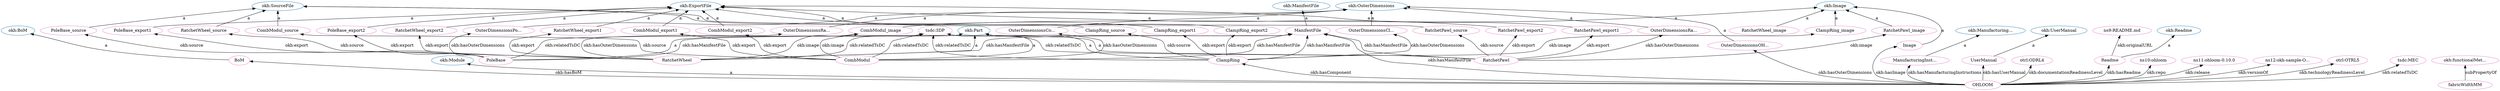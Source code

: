 digraph G {
  rankdir=BT
  node[height=.3]
"https://w3id.org/oseg/ont/okh#BoM" [fillcolor="#1f77b4" color="#1f77b4" label="okh:BoM"]
"https://w3id.org/oseg/ont/okh#OuterDimensions" [fillcolor="#1f77b4" color="#1f77b4" label="okh:OuterDimensions"]
"https://w3id.org/oseg/ont/okh#Image" [fillcolor="#1f77b4" color="#1f77b4" label="okh:Image"]
"https://w3id.org/oseg/ont/okh#Module" [fillcolor="#1f77b4" color="#1f77b4" label="okh:Module"]
"https://w3id.org/oseg/ont/okh#ManufacturingInstructions" [fillcolor="#1f77b4" color="#1f77b4" label="okh:Manufacturing..."]
"https://w3id.org/oseg/ont/okh#Part" [fillcolor="#1f77b4" color="#1f77b4" label="okh:Part"]
"https://w3id.org/oseg/ont/okh#SourceFile" [fillcolor="#1f77b4" color="#1f77b4" label="okh:SourceFile"]
"https://w3id.org/oseg/ont/okh#ExportFile" [fillcolor="#1f77b4" color="#1f77b4" label="okh:ExportFile"]
"https://w3id.org/oseg/ont/okh#UserManual" [fillcolor="#1f77b4" color="#1f77b4" label="okh:UserManual"]
"https://w3id.org/oseg/ont/okh#Readme" [fillcolor="#1f77b4" color="#1f77b4" label="okh:Readme"]
"https://w3id.org/oseg/ont/okh#ManifestFile" [fillcolor="#1f77b4" color="#1f77b4" label="okh:ManifestFile"]
"https://github.com/OPEN-NEXT/OKH-LOSH/raw/master/sample_data/okh-sample-OHLOOM.ttl#RatchetPawl_export1" [fillcolor="#e377c2" color="#e377c2" label="RatchetPawl_export1"]
"https://github.com/OPEN-NEXT/OKH-LOSH/raw/master/sample_data/okh-sample-OHLOOM.ttl#RatchetPawl_image" [fillcolor="#e377c2" color="#e377c2" label="RatchetPawl_image"]
"https://github.com/OPEN-NEXT/OKH-LOSH/raw/master/sample_data/okh-sample-OHLOOM.ttl#ClampRing_source" [fillcolor="#e377c2" color="#e377c2" label="ClampRing_source"]
"https://github.com/OPEN-NEXT/OKH-LOSH/raw/master/sample_data/okh-sample-OHLOOM.ttl#CombModul_export1" [fillcolor="#e377c2" color="#e377c2" label="CombModul_export1"]
"https://github.com/OPEN-NEXT/OKH-LOSH/raw/master/sample_data/okh-sample-OHLOOM.ttl#PoleBase_source" [fillcolor="#e377c2" color="#e377c2" label="PoleBase_source"]
"https://github.com/OPEN-NEXT/OKH-LOSH/raw/master/sample_data/okh-sample-OHLOOM.ttl#RatchetWheel" [fillcolor="#e377c2" color="#e377c2" label="RatchetWheel"]
"https://w3id.org/oseg/ont/tsdc/core#3DP" [fillcolor="#e377c2" color="#e377c2" label="tsdc:3DP"]
"https://github.com/OPEN-NEXT/OKH-LOSH/raw/master/sample_data/okh-sample-OHLOOM.ttl#PoleBase_export2" [fillcolor="#e377c2" color="#e377c2" label="PoleBase_export2"]
"https://github.com/OPEN-NEXT/OKH-LOSH/raw/master/sample_data/okh-sample-OHLOOM.ttl#ClampRing" [fillcolor="#e377c2" color="#e377c2" label="ClampRing"]
"https://github.com/OPEN-NEXT/OKH-LOSH/raw/master/sample_data/okh-sample-OHLOOM.ttl#ManifestFile" [fillcolor="#e377c2" color="#e377c2" label="ManifestFile"]
"https://github.com/OPEN-NEXT/OKH-LOSH/raw/master/sample_data/okh-sample-OHLOOM.ttl#RatchetPawl_export2" [fillcolor="#e377c2" color="#e377c2" label="RatchetPawl_export2"]
"https://github.com/OPEN-NEXT/OKH-LOSH/raw/master/sample_data/okh-sample-OHLOOM.ttl#OuterDimensionsOHLOOM" [fillcolor="#e377c2" color="#e377c2" label="OuterDimensionsOH..."]
"https://github.com/OPEN-NEXT/OKH-LOSH/raw/master/sample_data/okh-sample-OHLOOM.ttl#RatchetWheel_export1" [fillcolor="#e377c2" color="#e377c2" label="RatchetWheel_export1"]
"https://github.com/OPEN-NEXT/OKH-LOSH/raw/master/sample_data/okh-sample-OHLOOM.ttl#RatchetWheel_export2" [fillcolor="#e377c2" color="#e377c2" label="RatchetWheel_export2"]
"https://github.com/OPEN-NEXT/OKH-LOSH/raw/master/sample_data/okh-sample-OHLOOM.ttl#ManufacturingInstructions" [fillcolor="#e377c2" color="#e377c2" label="ManufacturingInst..."]
"https://github.com/OPEN-NEXT/OKH-LOSH/raw/master/sample_data/okh-sample-OHLOOM.ttl#PoleBase_export1" [fillcolor="#e377c2" color="#e377c2" label="PoleBase_export1"]
"https://github.com/OPEN-NEXT/OKH-LOSH/raw/master/sample_data/okh-sample-OHLOOM.ttl#CombModul" [fillcolor="#e377c2" color="#e377c2" label="CombModul"]
"https://github.com/OPEN-NEXT/OKH-LOSH/raw/master/sample_data/okh-sample-OHLOOM.ttl#RatchetWheel_image" [fillcolor="#e377c2" color="#e377c2" label="RatchetWheel_image"]
"https://github.com/OPEN-NEXT/OKH-LOSH/raw/master/sample_data/okh-sample-OHLOOM.ttl#fabricWidthMM" [fillcolor="#e377c2" color="#e377c2" label="fabricWidthMM"]
"https://github.com/OPEN-NEXT/OKH-LOSH/raw/master/sample_data/okh-sample-OHLOOM.ttl#UserManual" [fillcolor="#e377c2" color="#e377c2" label="UserManual"]
"https://github.com/OPEN-NEXT/OKH-LOSH/raw/master/sample_data/okh-sample-OHLOOM.ttl#CombModul_image" [fillcolor="#e377c2" color="#e377c2" label="CombModul_image"]
"https://w3id.org/oseg/ont/otrl#ODRL4" [fillcolor="#e377c2" color="#e377c2" label="otrl:ODRL4"]
"https://github.com/OPEN-NEXT/OKH-LOSH/raw/master/sample_data/okh-sample-OHLOOM.ttl#RatchetWheel_source" [fillcolor="#e377c2" color="#e377c2" label="RatchetWheel_source"]
"https://github.com/OPEN-NEXT/OKH-LOSH/raw/master/sample_data/okh-sample-OHLOOM.ttl#CombModul_export2" [fillcolor="#e377c2" color="#e377c2" label="CombModul_export2"]
"https://github.com/OPEN-NEXT/OKH-LOSH/raw/master/sample_data/okh-sample-OHLOOM.ttl#CombModul_source" [fillcolor="#e377c2" color="#e377c2" label="CombModul_source"]
"https://github.com/OPEN-NEXT/OKH-LOSH/raw/master/sample_data/okh-sample-OHLOOM.ttl#ClampRing_image" [fillcolor="#e377c2" color="#e377c2" label="ClampRing_image"]
"https://github.com/OPEN-NEXT/OKH-LOSH/raw/master/sample_data/okh-sample-OHLOOM.ttl#Readme" [fillcolor="#e377c2" color="#e377c2" label="Readme"]
"https://github.com/OPEN-NEXT/OKH-LOSH/raw/master/sample_data/okh-sample-OHLOOM.ttl#ClampRing_export1" [fillcolor="#e377c2" color="#e377c2" label="ClampRing_export1"]
"https://github.com/OPEN-NEXT/OKH-LOSH/raw/master/sample_data/okh-sample-OHLOOM.ttl#Image" [fillcolor="#e377c2" color="#e377c2" label="Image"]
"https://github.com/OPEN-NEXT/OKH-LOSH/raw/master/sample_data/okh-sample-OHLOOM.ttl#ClampRing_export2" [fillcolor="#e377c2" color="#e377c2" label="ClampRing_export2"]
"https://github.com/OPEN-NEXT/OKH-LOSH/raw/master/sample_data/okh-sample-OHLOOM.ttl#OuterDimensionsClampRing" [fillcolor="#e377c2" color="#e377c2" label="OuterDimensionsCl..."]
"https://gitlab.com/OSEGermany/ohloom/-/raw/master/README.md" [fillcolor="#e377c2" color="#e377c2" label="ns9:README.md"]
"https://github.com/OPEN-NEXT/OKH-LOSH/raw/master/sample_data/okh-sample-OHLOOM.ttl#PoleBase" [fillcolor="#e377c2" color="#e377c2" label="PoleBase"]
"https://github.com/OPEN-NEXT/OKH-LOSH/raw/master/sample_data/okh-sample-OHLOOM.ttl#OuterDimensionsPoleBase" [fillcolor="#e377c2" color="#e377c2" label="OuterDimensionsPo..."]
"https://github.com/OPEN-NEXT/OKH-LOSH/raw/master/sample_data/okh-sample-OHLOOM.ttl#OuterDimensionsRatchetPawl" [fillcolor="#e377c2" color="#e377c2" label="OuterDimensionsRa..."]
"https://gitlab.com/OSEGermany/ohloom" [fillcolor="#e377c2" color="#e377c2" label="ns10:ohloom"]
"https://gitlab.com/OSEGermany/ohloom/-/tags/ohloom-0.10.0" [fillcolor="#e377c2" color="#e377c2" label="ns11:ohloom-0.10.0"]
"https://github.com/OPEN-NEXT/OKH-LOSH/raw/master/sample_data/okh-sample-OHLOOM.ttl#OuterDimensionsRatchetWheel" [fillcolor="#e377c2" color="#e377c2" label="OuterDimensionsRa..."]
"https://github.com/OPEN-NEXT/OKH-LOSH/raw/master/sample_data/okh-sample-OHLOOM.ttl" [fillcolor="#e377c2" color="#e377c2" label="ns12:okh-sample-O..."]
"https://github.com/OPEN-NEXT/OKH-LOSH/raw/master/sample_data/okh-sample-OHLOOM.ttl#RatchetPawl_source" [fillcolor="#e377c2" color="#e377c2" label="RatchetPawl_source"]
"https://github.com/OPEN-NEXT/OKH-LOSH/raw/master/sample_data/okh-sample-OHLOOM.ttl#OuterDimensionsCombModul" [fillcolor="#e377c2" color="#e377c2" label="OuterDimensionsCo..."]
"https://github.com/OPEN-NEXT/OKH-LOSH/raw/master/sample_data/okh-sample-OHLOOM.ttl#OHLOOM" [fillcolor="#e377c2" color="#e377c2" label="OHLOOM"]
"https://github.com/OPEN-NEXT/OKH-LOSH/raw/master/sample_data/okh-sample-OHLOOM.ttl#BoM" [fillcolor="#e377c2" color="#e377c2" label="BoM"]
"https://github.com/OPEN-NEXT/OKH-LOSH/raw/master/sample_data/okh-sample-OHLOOM.ttl#RatchetPawl" [fillcolor="#e377c2" color="#e377c2" label="RatchetPawl"]
"https://w3id.org/oseg/ont/otrl#OTRL5" [fillcolor="#e377c2" color="#e377c2" label="otrl:OTRL5"]
"https://w3id.org/oseg/ont/tsdc/core#MEC" [fillcolor="#e377c2" color="#e377c2" label="tsdc:MEC"]
"https://w3id.org/oseg/ont/okh#functionalMetadata" [fillcolor="#e377c2" color="#e377c2" label="okh:functionalMet..."]
  "https://github.com/OPEN-NEXT/OKH-LOSH/raw/master/sample_data/okh-sample-OHLOOM.ttl#RatchetPawl_export1" -> "https://w3id.org/oseg/ont/okh#ExportFile" [label="a"]
  "https://github.com/OPEN-NEXT/OKH-LOSH/raw/master/sample_data/okh-sample-OHLOOM.ttl#RatchetPawl_image" -> "https://w3id.org/oseg/ont/okh#Image" [label="a"]
  "https://github.com/OPEN-NEXT/OKH-LOSH/raw/master/sample_data/okh-sample-OHLOOM.ttl#ClampRing" -> "https://github.com/OPEN-NEXT/OKH-LOSH/raw/master/sample_data/okh-sample-OHLOOM.ttl#ClampRing_source" [label="okh:source"]
  "https://github.com/OPEN-NEXT/OKH-LOSH/raw/master/sample_data/okh-sample-OHLOOM.ttl#CombModul_export1" -> "https://w3id.org/oseg/ont/okh#ExportFile" [label="a"]
  "https://github.com/OPEN-NEXT/OKH-LOSH/raw/master/sample_data/okh-sample-OHLOOM.ttl#PoleBase" -> "https://github.com/OPEN-NEXT/OKH-LOSH/raw/master/sample_data/okh-sample-OHLOOM.ttl#PoleBase_source" [label="okh:source"]
  "https://github.com/OPEN-NEXT/OKH-LOSH/raw/master/sample_data/okh-sample-OHLOOM.ttl#RatchetWheel" -> "https://w3id.org/oseg/ont/okh#Part" [label="a"]
  "https://github.com/OPEN-NEXT/OKH-LOSH/raw/master/sample_data/okh-sample-OHLOOM.ttl#RatchetWheel" -> "https://w3id.org/oseg/ont/tsdc/core#3DP" [label="okh:relatedTsDC"]
  "https://github.com/OPEN-NEXT/OKH-LOSH/raw/master/sample_data/okh-sample-OHLOOM.ttl#PoleBase_source" -> "https://w3id.org/oseg/ont/okh#SourceFile" [label="a"]
  "https://github.com/OPEN-NEXT/OKH-LOSH/raw/master/sample_data/okh-sample-OHLOOM.ttl#PoleBase_export2" -> "https://w3id.org/oseg/ont/okh#ExportFile" [label="a"]
  "https://github.com/OPEN-NEXT/OKH-LOSH/raw/master/sample_data/okh-sample-OHLOOM.ttl#OHLOOM" -> "https://github.com/OPEN-NEXT/OKH-LOSH/raw/master/sample_data/okh-sample-OHLOOM.ttl#ClampRing" [label="okh:hasComponent"]
  "https://github.com/OPEN-NEXT/OKH-LOSH/raw/master/sample_data/okh-sample-OHLOOM.ttl#CombModul" -> "https://github.com/OPEN-NEXT/OKH-LOSH/raw/master/sample_data/okh-sample-OHLOOM.ttl#ManifestFile" [label="okh:hasManifestFile"]
  "https://github.com/OPEN-NEXT/OKH-LOSH/raw/master/sample_data/okh-sample-OHLOOM.ttl#ClampRing" -> "https://w3id.org/oseg/ont/tsdc/core#3DP" [label="okh:relatedTsDC"]
  "https://github.com/OPEN-NEXT/OKH-LOSH/raw/master/sample_data/okh-sample-OHLOOM.ttl#RatchetPawl" -> "https://github.com/OPEN-NEXT/OKH-LOSH/raw/master/sample_data/okh-sample-OHLOOM.ttl#RatchetPawl_export2" [label="okh:export"]
  "https://github.com/OPEN-NEXT/OKH-LOSH/raw/master/sample_data/okh-sample-OHLOOM.ttl#ClampRing_source" -> "https://w3id.org/oseg/ont/okh#SourceFile" [label="a"]
  "https://github.com/OPEN-NEXT/OKH-LOSH/raw/master/sample_data/okh-sample-OHLOOM.ttl#PoleBase" -> "https://github.com/OPEN-NEXT/OKH-LOSH/raw/master/sample_data/okh-sample-OHLOOM.ttl#PoleBase_export2" [label="okh:export"]
  "https://github.com/OPEN-NEXT/OKH-LOSH/raw/master/sample_data/okh-sample-OHLOOM.ttl#OHLOOM" -> "https://github.com/OPEN-NEXT/OKH-LOSH/raw/master/sample_data/okh-sample-OHLOOM.ttl#OuterDimensionsOHLOOM" [label="okh:hasOuterDimensions"]
  "https://github.com/OPEN-NEXT/OKH-LOSH/raw/master/sample_data/okh-sample-OHLOOM.ttl#RatchetWheel" -> "https://github.com/OPEN-NEXT/OKH-LOSH/raw/master/sample_data/okh-sample-OHLOOM.ttl#RatchetWheel_export1" [label="okh:export"]
  "https://github.com/OPEN-NEXT/OKH-LOSH/raw/master/sample_data/okh-sample-OHLOOM.ttl#RatchetWheel_export2" -> "https://w3id.org/oseg/ont/okh#ExportFile" [label="a"]
  "https://github.com/OPEN-NEXT/OKH-LOSH/raw/master/sample_data/okh-sample-OHLOOM.ttl#ManufacturingInstructions" -> "https://w3id.org/oseg/ont/okh#ManufacturingInstructions" [label="a"]
  "https://github.com/OPEN-NEXT/OKH-LOSH/raw/master/sample_data/okh-sample-OHLOOM.ttl#PoleBase_export1" -> "https://w3id.org/oseg/ont/okh#ExportFile" [label="a"]
  "https://github.com/OPEN-NEXT/OKH-LOSH/raw/master/sample_data/okh-sample-OHLOOM.ttl#CombModul" -> "https://w3id.org/oseg/ont/okh#Part" [label="a"]
  "https://github.com/OPEN-NEXT/OKH-LOSH/raw/master/sample_data/okh-sample-OHLOOM.ttl#RatchetPawl" -> "https://github.com/OPEN-NEXT/OKH-LOSH/raw/master/sample_data/okh-sample-OHLOOM.ttl#RatchetPawl_export1" [label="okh:export"]
  "https://github.com/OPEN-NEXT/OKH-LOSH/raw/master/sample_data/okh-sample-OHLOOM.ttl#RatchetWheel_image" -> "https://w3id.org/oseg/ont/okh#Image" [label="a"]
  "https://github.com/OPEN-NEXT/OKH-LOSH/raw/master/sample_data/okh-sample-OHLOOM.ttl#ClampRing" -> "https://github.com/OPEN-NEXT/OKH-LOSH/raw/master/sample_data/okh-sample-OHLOOM.ttl#ManifestFile" [label="okh:hasManifestFile"]
  "https://github.com/OPEN-NEXT/OKH-LOSH/raw/master/sample_data/okh-sample-OHLOOM.ttl#UserManual" -> "https://w3id.org/oseg/ont/okh#UserManual" [label="a"]
  "https://github.com/OPEN-NEXT/OKH-LOSH/raw/master/sample_data/okh-sample-OHLOOM.ttl#CombModul" -> "https://github.com/OPEN-NEXT/OKH-LOSH/raw/master/sample_data/okh-sample-OHLOOM.ttl#CombModul_image" [label="okh:image"]
  "https://github.com/OPEN-NEXT/OKH-LOSH/raw/master/sample_data/okh-sample-OHLOOM.ttl#PoleBase" -> "https://github.com/OPEN-NEXT/OKH-LOSH/raw/master/sample_data/okh-sample-OHLOOM.ttl#ManifestFile" [label="okh:hasManifestFile"]
  "https://github.com/OPEN-NEXT/OKH-LOSH/raw/master/sample_data/okh-sample-OHLOOM.ttl#OHLOOM" -> "https://w3id.org/oseg/ont/otrl#ODRL4" [label="okh:documentationReadinessLevel"]
  "https://github.com/OPEN-NEXT/OKH-LOSH/raw/master/sample_data/okh-sample-OHLOOM.ttl#RatchetWheel_source" -> "https://w3id.org/oseg/ont/okh#SourceFile" [label="a"]
  "https://github.com/OPEN-NEXT/OKH-LOSH/raw/master/sample_data/okh-sample-OHLOOM.ttl#CombModul_export2" -> "https://w3id.org/oseg/ont/okh#ExportFile" [label="a"]
  "https://github.com/OPEN-NEXT/OKH-LOSH/raw/master/sample_data/okh-sample-OHLOOM.ttl#RatchetWheel" -> "https://github.com/OPEN-NEXT/OKH-LOSH/raw/master/sample_data/okh-sample-OHLOOM.ttl#RatchetWheel_export2" [label="okh:export"]
  "https://github.com/OPEN-NEXT/OKH-LOSH/raw/master/sample_data/okh-sample-OHLOOM.ttl#CombModul_source" -> "https://w3id.org/oseg/ont/okh#SourceFile" [label="a"]
  "https://github.com/OPEN-NEXT/OKH-LOSH/raw/master/sample_data/okh-sample-OHLOOM.ttl#CombModul" -> "https://github.com/OPEN-NEXT/OKH-LOSH/raw/master/sample_data/okh-sample-OHLOOM.ttl#CombModul_export1" [label="okh:export"]
  "https://github.com/OPEN-NEXT/OKH-LOSH/raw/master/sample_data/okh-sample-OHLOOM.ttl#OHLOOM" -> "https://github.com/OPEN-NEXT/OKH-LOSH/raw/master/sample_data/okh-sample-OHLOOM.ttl#ManifestFile" [label="okh:hasManifestFile"]
  "https://github.com/OPEN-NEXT/OKH-LOSH/raw/master/sample_data/okh-sample-OHLOOM.ttl#ClampRing" -> "https://github.com/OPEN-NEXT/OKH-LOSH/raw/master/sample_data/okh-sample-OHLOOM.ttl#ClampRing_image" [label="okh:image"]
  "https://github.com/OPEN-NEXT/OKH-LOSH/raw/master/sample_data/okh-sample-OHLOOM.ttl#OHLOOM" -> "https://github.com/OPEN-NEXT/OKH-LOSH/raw/master/sample_data/okh-sample-OHLOOM.ttl#Readme" [label="okh:hasReadme"]
  "https://github.com/OPEN-NEXT/OKH-LOSH/raw/master/sample_data/okh-sample-OHLOOM.ttl#ClampRing" -> "https://w3id.org/oseg/ont/okh#Part" [label="a"]
  "https://github.com/OPEN-NEXT/OKH-LOSH/raw/master/sample_data/okh-sample-OHLOOM.ttl#ManifestFile" -> "https://w3id.org/oseg/ont/okh#ManifestFile" [label="a"]
  "https://github.com/OPEN-NEXT/OKH-LOSH/raw/master/sample_data/okh-sample-OHLOOM.ttl#ClampRing_export1" -> "https://w3id.org/oseg/ont/okh#ExportFile" [label="a"]
  "https://github.com/OPEN-NEXT/OKH-LOSH/raw/master/sample_data/okh-sample-OHLOOM.ttl#Image" -> "https://w3id.org/oseg/ont/okh#Image" [label="a"]
  "https://github.com/OPEN-NEXT/OKH-LOSH/raw/master/sample_data/okh-sample-OHLOOM.ttl#CombModul" -> "https://github.com/OPEN-NEXT/OKH-LOSH/raw/master/sample_data/okh-sample-OHLOOM.ttl#CombModul_source" [label="okh:source"]
  "https://github.com/OPEN-NEXT/OKH-LOSH/raw/master/sample_data/okh-sample-OHLOOM.ttl#ClampRing" -> "https://github.com/OPEN-NEXT/OKH-LOSH/raw/master/sample_data/okh-sample-OHLOOM.ttl#ClampRing_export2" [label="okh:export"]
  "https://github.com/OPEN-NEXT/OKH-LOSH/raw/master/sample_data/okh-sample-OHLOOM.ttl#CombModul" -> "https://w3id.org/oseg/ont/tsdc/core#3DP" [label="okh:relatedTsDC"]
  "https://github.com/OPEN-NEXT/OKH-LOSH/raw/master/sample_data/okh-sample-OHLOOM.ttl#OuterDimensionsClampRing" -> "https://w3id.org/oseg/ont/okh#OuterDimensions" [label="a"]
  "https://github.com/OPEN-NEXT/OKH-LOSH/raw/master/sample_data/okh-sample-OHLOOM.ttl#Readme" -> "https://gitlab.com/OSEGermany/ohloom/-/raw/master/README.md" [label="okh:originalURL"]
  "https://github.com/OPEN-NEXT/OKH-LOSH/raw/master/sample_data/okh-sample-OHLOOM.ttl#PoleBase" -> "https://w3id.org/oseg/ont/okh#Part" [label="a"]
  "https://github.com/OPEN-NEXT/OKH-LOSH/raw/master/sample_data/okh-sample-OHLOOM.ttl#PoleBase" -> "https://w3id.org/oseg/ont/tsdc/core#3DP" [label="okh:relatedTsDC"]
  "https://github.com/OPEN-NEXT/OKH-LOSH/raw/master/sample_data/okh-sample-OHLOOM.ttl#RatchetPawl" -> "https://github.com/OPEN-NEXT/OKH-LOSH/raw/master/sample_data/okh-sample-OHLOOM.ttl#OuterDimensionsRatchetPawl" [label="okh:hasOuterDimensions"]
  "https://github.com/OPEN-NEXT/OKH-LOSH/raw/master/sample_data/okh-sample-OHLOOM.ttl#PoleBase" -> "https://github.com/OPEN-NEXT/OKH-LOSH/raw/master/sample_data/okh-sample-OHLOOM.ttl#OuterDimensionsPoleBase" [label="okh:hasOuterDimensions"]
  "https://github.com/OPEN-NEXT/OKH-LOSH/raw/master/sample_data/okh-sample-OHLOOM.ttl#CombModul_image" -> "https://w3id.org/oseg/ont/okh#Image" [label="a"]
  "https://github.com/OPEN-NEXT/OKH-LOSH/raw/master/sample_data/okh-sample-OHLOOM.ttl#OHLOOM" -> "https://gitlab.com/OSEGermany/ohloom" [label="okh:repo"]
  "https://github.com/OPEN-NEXT/OKH-LOSH/raw/master/sample_data/okh-sample-OHLOOM.ttl#OHLOOM" -> "https://gitlab.com/OSEGermany/ohloom/-/tags/ohloom-0.10.0" [label="okh:release"]
  "https://github.com/OPEN-NEXT/OKH-LOSH/raw/master/sample_data/okh-sample-OHLOOM.ttl#ClampRing" -> "https://github.com/OPEN-NEXT/OKH-LOSH/raw/master/sample_data/okh-sample-OHLOOM.ttl#ClampRing_export1" [label="okh:export"]
  "https://github.com/OPEN-NEXT/OKH-LOSH/raw/master/sample_data/okh-sample-OHLOOM.ttl#RatchetWheel" -> "https://github.com/OPEN-NEXT/OKH-LOSH/raw/master/sample_data/okh-sample-OHLOOM.ttl#OuterDimensionsRatchetWheel" [label="okh:hasOuterDimensions"]
  "https://github.com/OPEN-NEXT/OKH-LOSH/raw/master/sample_data/okh-sample-OHLOOM.ttl#OuterDimensionsOHLOOM" -> "https://w3id.org/oseg/ont/okh#OuterDimensions" [label="a"]
  "https://github.com/OPEN-NEXT/OKH-LOSH/raw/master/sample_data/okh-sample-OHLOOM.ttl#OHLOOM" -> "https://github.com/OPEN-NEXT/OKH-LOSH/raw/master/sample_data/okh-sample-OHLOOM.ttl" [label="okh:versionOf"]
  "https://github.com/OPEN-NEXT/OKH-LOSH/raw/master/sample_data/okh-sample-OHLOOM.ttl#RatchetWheel" -> "https://github.com/OPEN-NEXT/OKH-LOSH/raw/master/sample_data/okh-sample-OHLOOM.ttl#RatchetWheel_source" [label="okh:source"]
  "https://github.com/OPEN-NEXT/OKH-LOSH/raw/master/sample_data/okh-sample-OHLOOM.ttl#RatchetPawl" -> "https://github.com/OPEN-NEXT/OKH-LOSH/raw/master/sample_data/okh-sample-OHLOOM.ttl#RatchetPawl_image" [label="okh:image"]
  "https://github.com/OPEN-NEXT/OKH-LOSH/raw/master/sample_data/okh-sample-OHLOOM.ttl#RatchetWheel" -> "https://github.com/OPEN-NEXT/OKH-LOSH/raw/master/sample_data/okh-sample-OHLOOM.ttl#CombModul_image" [label="okh:image"]
  "https://github.com/OPEN-NEXT/OKH-LOSH/raw/master/sample_data/okh-sample-OHLOOM.ttl#RatchetPawl" -> "https://github.com/OPEN-NEXT/OKH-LOSH/raw/master/sample_data/okh-sample-OHLOOM.ttl#RatchetPawl_source" [label="okh:source"]
  "https://github.com/OPEN-NEXT/OKH-LOSH/raw/master/sample_data/okh-sample-OHLOOM.ttl#ClampRing_image" -> "https://w3id.org/oseg/ont/okh#Image" [label="a"]
  "https://github.com/OPEN-NEXT/OKH-LOSH/raw/master/sample_data/okh-sample-OHLOOM.ttl#RatchetPawl_source" -> "https://w3id.org/oseg/ont/okh#SourceFile" [label="a"]
  "https://github.com/OPEN-NEXT/OKH-LOSH/raw/master/sample_data/okh-sample-OHLOOM.ttl#OHLOOM" -> "https://github.com/OPEN-NEXT/OKH-LOSH/raw/master/sample_data/okh-sample-OHLOOM.ttl#UserManual" [label="okh:hasUserManual"]
  "https://github.com/OPEN-NEXT/OKH-LOSH/raw/master/sample_data/okh-sample-OHLOOM.ttl#CombModul" -> "https://github.com/OPEN-NEXT/OKH-LOSH/raw/master/sample_data/okh-sample-OHLOOM.ttl#OuterDimensionsCombModul" [label="okh:hasOuterDimensions"]
  "https://github.com/OPEN-NEXT/OKH-LOSH/raw/master/sample_data/okh-sample-OHLOOM.ttl#OHLOOM" -> "https://w3id.org/oseg/ont/okh#Module" [label="a"]
  "https://github.com/OPEN-NEXT/OKH-LOSH/raw/master/sample_data/okh-sample-OHLOOM.ttl#RatchetPawl" -> "https://github.com/OPEN-NEXT/OKH-LOSH/raw/master/sample_data/okh-sample-OHLOOM.ttl#ManifestFile" [label="okh:hasManifestFile"]
  "https://github.com/OPEN-NEXT/OKH-LOSH/raw/master/sample_data/okh-sample-OHLOOM.ttl#RatchetWheel" -> "https://github.com/OPEN-NEXT/OKH-LOSH/raw/master/sample_data/okh-sample-OHLOOM.ttl#ManifestFile" [label="okh:hasManifestFile"]
  "https://github.com/OPEN-NEXT/OKH-LOSH/raw/master/sample_data/okh-sample-OHLOOM.ttl#OHLOOM" -> "https://github.com/OPEN-NEXT/OKH-LOSH/raw/master/sample_data/okh-sample-OHLOOM.ttl#BoM" [label="okh:hasBoM"]
  "https://github.com/OPEN-NEXT/OKH-LOSH/raw/master/sample_data/okh-sample-OHLOOM.ttl#OuterDimensionsRatchetWheel" -> "https://w3id.org/oseg/ont/okh#OuterDimensions" [label="a"]
  "https://github.com/OPEN-NEXT/OKH-LOSH/raw/master/sample_data/okh-sample-OHLOOM.ttl#PoleBase" -> "https://github.com/OPEN-NEXT/OKH-LOSH/raw/master/sample_data/okh-sample-OHLOOM.ttl#PoleBase_export1" [label="okh:export"]
  "https://github.com/OPEN-NEXT/OKH-LOSH/raw/master/sample_data/okh-sample-OHLOOM.ttl#OuterDimensionsRatchetPawl" -> "https://w3id.org/oseg/ont/okh#OuterDimensions" [label="a"]
  "https://github.com/OPEN-NEXT/OKH-LOSH/raw/master/sample_data/okh-sample-OHLOOM.ttl#OuterDimensionsCombModul" -> "https://w3id.org/oseg/ont/okh#OuterDimensions" [label="a"]
  "https://github.com/OPEN-NEXT/OKH-LOSH/raw/master/sample_data/okh-sample-OHLOOM.ttl#ClampRing" -> "https://github.com/OPEN-NEXT/OKH-LOSH/raw/master/sample_data/okh-sample-OHLOOM.ttl#OuterDimensionsClampRing" [label="okh:hasOuterDimensions"]
  "https://github.com/OPEN-NEXT/OKH-LOSH/raw/master/sample_data/okh-sample-OHLOOM.ttl#OHLOOM" -> "https://github.com/OPEN-NEXT/OKH-LOSH/raw/master/sample_data/okh-sample-OHLOOM.ttl#Image" [label="okh:hasImage"]
  "https://github.com/OPEN-NEXT/OKH-LOSH/raw/master/sample_data/okh-sample-OHLOOM.ttl#ClampRing_export2" -> "https://w3id.org/oseg/ont/okh#ExportFile" [label="a"]
  "https://github.com/OPEN-NEXT/OKH-LOSH/raw/master/sample_data/okh-sample-OHLOOM.ttl#RatchetPawl" -> "https://w3id.org/oseg/ont/okh#Part" [label="a"]
  "https://github.com/OPEN-NEXT/OKH-LOSH/raw/master/sample_data/okh-sample-OHLOOM.ttl#RatchetPawl" -> "https://w3id.org/oseg/ont/tsdc/core#3DP" [label="okh:relatedTsDC"]
  "https://github.com/OPEN-NEXT/OKH-LOSH/raw/master/sample_data/okh-sample-OHLOOM.ttl#OHLOOM" -> "https://github.com/OPEN-NEXT/OKH-LOSH/raw/master/sample_data/okh-sample-OHLOOM.ttl#ManufacturingInstructions" [label="okh:hasManufacturingInstructions"]
  "https://github.com/OPEN-NEXT/OKH-LOSH/raw/master/sample_data/okh-sample-OHLOOM.ttl#OHLOOM" -> "https://w3id.org/oseg/ont/otrl#OTRL5" [label="okh:technologyReadinessLevel"]
  "https://github.com/OPEN-NEXT/OKH-LOSH/raw/master/sample_data/okh-sample-OHLOOM.ttl#RatchetPawl_export2" -> "https://w3id.org/oseg/ont/okh#ExportFile" [label="a"]
  "https://github.com/OPEN-NEXT/OKH-LOSH/raw/master/sample_data/okh-sample-OHLOOM.ttl#Readme" -> "https://w3id.org/oseg/ont/okh#Readme" [label="a"]
  "https://github.com/OPEN-NEXT/OKH-LOSH/raw/master/sample_data/okh-sample-OHLOOM.ttl#RatchetWheel_export1" -> "https://w3id.org/oseg/ont/okh#ExportFile" [label="a"]
  "https://github.com/OPEN-NEXT/OKH-LOSH/raw/master/sample_data/okh-sample-OHLOOM.ttl#OHLOOM" -> "https://w3id.org/oseg/ont/tsdc/core#MEC" [label="okh:relatedTsDC"]
  "https://github.com/OPEN-NEXT/OKH-LOSH/raw/master/sample_data/okh-sample-OHLOOM.ttl#BoM" -> "https://w3id.org/oseg/ont/okh#BoM" [label="a"]
  "https://github.com/OPEN-NEXT/OKH-LOSH/raw/master/sample_data/okh-sample-OHLOOM.ttl#fabricWidthMM" -> "https://w3id.org/oseg/ont/okh#functionalMetadata" [label="subPropertyOf"]
  "https://github.com/OPEN-NEXT/OKH-LOSH/raw/master/sample_data/okh-sample-OHLOOM.ttl#CombModul" -> "https://github.com/OPEN-NEXT/OKH-LOSH/raw/master/sample_data/okh-sample-OHLOOM.ttl#CombModul_export2" [label="okh:export"]
  "https://github.com/OPEN-NEXT/OKH-LOSH/raw/master/sample_data/okh-sample-OHLOOM.ttl#OuterDimensionsPoleBase" -> "https://w3id.org/oseg/ont/okh#OuterDimensions" [label="a"]
}

